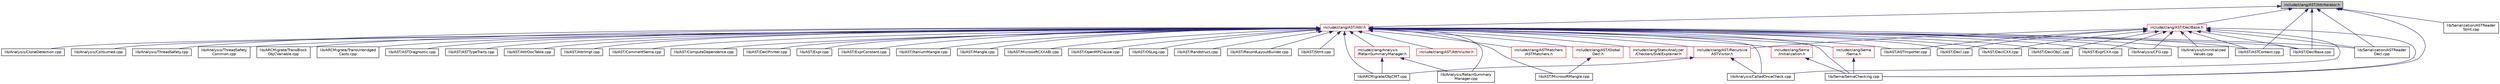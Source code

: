 digraph "include/clang/AST/AttrIterator.h"
{
 // LATEX_PDF_SIZE
  bgcolor="transparent";
  edge [fontname="Helvetica",fontsize="10",labelfontname="Helvetica",labelfontsize="10"];
  node [fontname="Helvetica",fontsize="10",shape=record];
  Node1 [label="include/clang/AST/AttrIterator.h",height=0.2,width=0.4,color="black", fillcolor="grey75", style="filled", fontcolor="black",tooltip=" "];
  Node1 -> Node2 [dir="back",color="midnightblue",fontsize="10",style="solid",fontname="Helvetica"];
  Node2 [label="include/clang/AST/Attr.h",height=0.2,width=0.4,color="red",URL="$Attr_8h.html",tooltip=" "];
  Node2 -> Node3 [dir="back",color="midnightblue",fontsize="10",style="solid",fontname="Helvetica"];
  Node3 [label="include/clang/Analysis\l/RetainSummaryManager.h",height=0.2,width=0.4,color="red",URL="$RetainSummaryManager_8h.html",tooltip=" "];
  Node3 -> Node4 [dir="back",color="midnightblue",fontsize="10",style="solid",fontname="Helvetica"];
  Node4 [label="lib/Analysis/RetainSummary\lManager.cpp",height=0.2,width=0.4,color="black",URL="$RetainSummaryManager_8cpp.html",tooltip=" "];
  Node3 -> Node5 [dir="back",color="midnightblue",fontsize="10",style="solid",fontname="Helvetica"];
  Node5 [label="lib/ARCMigrate/ObjCMT.cpp",height=0.2,width=0.4,color="black",URL="$ObjCMT_8cpp.html",tooltip=" "];
  Node2 -> Node10 [dir="back",color="midnightblue",fontsize="10",style="solid",fontname="Helvetica"];
  Node10 [label="include/clang/AST/AttrVisitor.h",height=0.2,width=0.4,color="red",URL="$AttrVisitor_8h.html",tooltip=" "];
  Node2 -> Node19 [dir="back",color="midnightblue",fontsize="10",style="solid",fontname="Helvetica"];
  Node19 [label="include/clang/AST/Global\lDecl.h",height=0.2,width=0.4,color="red",URL="$GlobalDecl_8h.html",tooltip=" "];
  Node19 -> Node27 [dir="back",color="midnightblue",fontsize="10",style="solid",fontname="Helvetica"];
  Node27 [label="lib/AST/MicrosoftMangle.cpp",height=0.2,width=0.4,color="black",URL="$MicrosoftMangle_8cpp.html",tooltip=" "];
  Node2 -> Node107 [dir="back",color="midnightblue",fontsize="10",style="solid",fontname="Helvetica"];
  Node107 [label="include/clang/AST/Recursive\lASTVisitor.h",height=0.2,width=0.4,color="red",URL="$RecursiveASTVisitor_8h.html",tooltip=" "];
  Node107 -> Node120 [dir="back",color="midnightblue",fontsize="10",style="solid",fontname="Helvetica"];
  Node120 [label="lib/Analysis/CalledOnceCheck.cpp",height=0.2,width=0.4,color="black",URL="$CalledOnceCheck_8cpp.html",tooltip=" "];
  Node107 -> Node5 [dir="back",color="midnightblue",fontsize="10",style="solid",fontname="Helvetica"];
  Node2 -> Node171 [dir="back",color="midnightblue",fontsize="10",style="solid",fontname="Helvetica"];
  Node171 [label="include/clang/ASTMatchers\l/ASTMatchers.h",height=0.2,width=0.4,color="red",URL="$ASTMatchers_8h.html",tooltip=" "];
  Node2 -> Node221 [dir="back",color="midnightblue",fontsize="10",style="solid",fontname="Helvetica"];
  Node221 [label="include/clang/Sema\l/Initialization.h",height=0.2,width=0.4,color="red",URL="$Initialization_8h.html",tooltip=" "];
  Node221 -> Node225 [dir="back",color="midnightblue",fontsize="10",style="solid",fontname="Helvetica"];
  Node225 [label="lib/Sema/SemaChecking.cpp",height=0.2,width=0.4,color="black",URL="$SemaChecking_8cpp.html",tooltip=" "];
  Node2 -> Node237 [dir="back",color="midnightblue",fontsize="10",style="solid",fontname="Helvetica"];
  Node237 [label="include/clang/Sema\l/Sema.h",height=0.2,width=0.4,color="red",URL="$Sema_8h.html",tooltip=" "];
  Node237 -> Node225 [dir="back",color="midnightblue",fontsize="10",style="solid",fontname="Helvetica"];
  Node2 -> Node314 [dir="back",color="midnightblue",fontsize="10",style="solid",fontname="Helvetica"];
  Node314 [label="include/clang/StaticAnalyzer\l/Checkers/SValExplainer.h",height=0.2,width=0.4,color="red",URL="$SValExplainer_8h.html",tooltip=" "];
  Node2 -> Node120 [dir="back",color="midnightblue",fontsize="10",style="solid",fontname="Helvetica"];
  Node2 -> Node316 [dir="back",color="midnightblue",fontsize="10",style="solid",fontname="Helvetica"];
  Node316 [label="lib/Analysis/CFG.cpp",height=0.2,width=0.4,color="black",URL="$CFG_8cpp.html",tooltip=" "];
  Node2 -> Node317 [dir="back",color="midnightblue",fontsize="10",style="solid",fontname="Helvetica"];
  Node317 [label="lib/Analysis/CloneDetection.cpp",height=0.2,width=0.4,color="black",URL="$CloneDetection_8cpp.html",tooltip=" "];
  Node2 -> Node318 [dir="back",color="midnightblue",fontsize="10",style="solid",fontname="Helvetica"];
  Node318 [label="lib/Analysis/Consumed.cpp",height=0.2,width=0.4,color="black",URL="$Consumed_8cpp.html",tooltip=" "];
  Node2 -> Node4 [dir="back",color="midnightblue",fontsize="10",style="solid",fontname="Helvetica"];
  Node2 -> Node319 [dir="back",color="midnightblue",fontsize="10",style="solid",fontname="Helvetica"];
  Node319 [label="lib/Analysis/ThreadSafety.cpp",height=0.2,width=0.4,color="black",URL="$ThreadSafety_8cpp.html",tooltip=" "];
  Node2 -> Node320 [dir="back",color="midnightblue",fontsize="10",style="solid",fontname="Helvetica"];
  Node320 [label="lib/Analysis/ThreadSafety\lCommon.cpp",height=0.2,width=0.4,color="black",URL="$ThreadSafetyCommon_8cpp.html",tooltip=" "];
  Node2 -> Node321 [dir="back",color="midnightblue",fontsize="10",style="solid",fontname="Helvetica"];
  Node321 [label="lib/Analysis/Uninitialized\lValues.cpp",height=0.2,width=0.4,color="black",URL="$UninitializedValues_8cpp.html",tooltip=" "];
  Node2 -> Node5 [dir="back",color="midnightblue",fontsize="10",style="solid",fontname="Helvetica"];
  Node2 -> Node126 [dir="back",color="midnightblue",fontsize="10",style="solid",fontname="Helvetica"];
  Node126 [label="lib/ARCMigrate/TransBlock\lObjCVariable.cpp",height=0.2,width=0.4,color="black",URL="$TransBlockObjCVariable_8cpp.html",tooltip=" "];
  Node2 -> Node134 [dir="back",color="midnightblue",fontsize="10",style="solid",fontname="Helvetica"];
  Node134 [label="lib/ARCMigrate/TransUnbridged\lCasts.cpp",height=0.2,width=0.4,color="black",URL="$TransUnbridgedCasts_8cpp.html",tooltip=" "];
  Node2 -> Node21 [dir="back",color="midnightblue",fontsize="10",style="solid",fontname="Helvetica"];
  Node21 [label="lib/AST/ASTContext.cpp",height=0.2,width=0.4,color="black",URL="$ASTContext_8cpp.html",tooltip=" "];
  Node2 -> Node322 [dir="back",color="midnightblue",fontsize="10",style="solid",fontname="Helvetica"];
  Node322 [label="lib/AST/ASTDiagnostic.cpp",height=0.2,width=0.4,color="black",URL="$ASTDiagnostic_8cpp.html",tooltip=" "];
  Node2 -> Node323 [dir="back",color="midnightblue",fontsize="10",style="solid",fontname="Helvetica"];
  Node323 [label="lib/AST/ASTImporter.cpp",height=0.2,width=0.4,color="black",URL="$ASTImporter_8cpp.html",tooltip=" "];
  Node2 -> Node324 [dir="back",color="midnightblue",fontsize="10",style="solid",fontname="Helvetica"];
  Node324 [label="lib/AST/ASTTypeTraits.cpp",height=0.2,width=0.4,color="black",URL="$ASTTypeTraits_8cpp.html",tooltip=" "];
  Node2 -> Node325 [dir="back",color="midnightblue",fontsize="10",style="solid",fontname="Helvetica"];
  Node325 [label="lib/AST/AttrDocTable.cpp",height=0.2,width=0.4,color="black",URL="$AttrDocTable_8cpp.html",tooltip=" "];
  Node2 -> Node326 [dir="back",color="midnightblue",fontsize="10",style="solid",fontname="Helvetica"];
  Node326 [label="lib/AST/AttrImpl.cpp",height=0.2,width=0.4,color="black",URL="$AttrImpl_8cpp.html",tooltip=" "];
  Node2 -> Node327 [dir="back",color="midnightblue",fontsize="10",style="solid",fontname="Helvetica"];
  Node327 [label="lib/AST/CommentSema.cpp",height=0.2,width=0.4,color="black",URL="$CommentSema_8cpp.html",tooltip=" "];
  Node2 -> Node328 [dir="back",color="midnightblue",fontsize="10",style="solid",fontname="Helvetica"];
  Node328 [label="lib/AST/ComputeDependence.cpp",height=0.2,width=0.4,color="black",URL="$ComputeDependence_8cpp.html",tooltip=" "];
  Node2 -> Node329 [dir="back",color="midnightblue",fontsize="10",style="solid",fontname="Helvetica"];
  Node329 [label="lib/AST/Decl.cpp",height=0.2,width=0.4,color="black",URL="$Decl_8cpp.html",tooltip=" "];
  Node2 -> Node330 [dir="back",color="midnightblue",fontsize="10",style="solid",fontname="Helvetica"];
  Node330 [label="lib/AST/DeclBase.cpp",height=0.2,width=0.4,color="black",URL="$DeclBase_8cpp.html",tooltip=" "];
  Node2 -> Node331 [dir="back",color="midnightblue",fontsize="10",style="solid",fontname="Helvetica"];
  Node331 [label="lib/AST/DeclCXX.cpp",height=0.2,width=0.4,color="black",URL="$DeclCXX_8cpp.html",tooltip=" "];
  Node2 -> Node332 [dir="back",color="midnightblue",fontsize="10",style="solid",fontname="Helvetica"];
  Node332 [label="lib/AST/DeclObjC.cpp",height=0.2,width=0.4,color="black",URL="$DeclObjC_8cpp.html",tooltip=" "];
  Node2 -> Node333 [dir="back",color="midnightblue",fontsize="10",style="solid",fontname="Helvetica"];
  Node333 [label="lib/AST/DeclPrinter.cpp",height=0.2,width=0.4,color="black",URL="$DeclPrinter_8cpp.html",tooltip=" "];
  Node2 -> Node22 [dir="back",color="midnightblue",fontsize="10",style="solid",fontname="Helvetica"];
  Node22 [label="lib/AST/Expr.cpp",height=0.2,width=0.4,color="black",URL="$Expr_8cpp.html",tooltip=" "];
  Node2 -> Node334 [dir="back",color="midnightblue",fontsize="10",style="solid",fontname="Helvetica"];
  Node334 [label="lib/AST/ExprConstant.cpp",height=0.2,width=0.4,color="black",URL="$ExprConstant_8cpp.html",tooltip=" "];
  Node2 -> Node335 [dir="back",color="midnightblue",fontsize="10",style="solid",fontname="Helvetica"];
  Node335 [label="lib/AST/ExprCXX.cpp",height=0.2,width=0.4,color="black",URL="$ExprCXX_8cpp.html",tooltip=" "];
  Node2 -> Node24 [dir="back",color="midnightblue",fontsize="10",style="solid",fontname="Helvetica"];
  Node24 [label="lib/AST/ItaniumMangle.cpp",height=0.2,width=0.4,color="black",URL="$ItaniumMangle_8cpp.html",tooltip=" "];
  Node2 -> Node25 [dir="back",color="midnightblue",fontsize="10",style="solid",fontname="Helvetica"];
  Node25 [label="lib/AST/Mangle.cpp",height=0.2,width=0.4,color="black",URL="$Mangle_8cpp.html",tooltip=" "];
  Node2 -> Node26 [dir="back",color="midnightblue",fontsize="10",style="solid",fontname="Helvetica"];
  Node26 [label="lib/AST/MicrosoftCXXABI.cpp",height=0.2,width=0.4,color="black",URL="$AST_2MicrosoftCXXABI_8cpp.html",tooltip=" "];
  Node2 -> Node27 [dir="back",color="midnightblue",fontsize="10",style="solid",fontname="Helvetica"];
  Node2 -> Node336 [dir="back",color="midnightblue",fontsize="10",style="solid",fontname="Helvetica"];
  Node336 [label="lib/AST/OpenMPClause.cpp",height=0.2,width=0.4,color="black",URL="$OpenMPClause_8cpp.html",tooltip=" "];
  Node2 -> Node337 [dir="back",color="midnightblue",fontsize="10",style="solid",fontname="Helvetica"];
  Node337 [label="lib/AST/OSLog.cpp",height=0.2,width=0.4,color="black",URL="$OSLog_8cpp.html",tooltip=" "];
  Node2 -> Node338 [dir="back",color="midnightblue",fontsize="10",style="solid",fontname="Helvetica"];
  Node338 [label="lib/AST/Randstruct.cpp",height=0.2,width=0.4,color="black",URL="$Randstruct_8cpp.html",tooltip=" "];
  Node2 -> Node94 [dir="back",color="midnightblue",fontsize="10",style="solid",fontname="Helvetica"];
  Node94 [label="lib/AST/RecordLayoutBuilder.cpp",height=0.2,width=0.4,color="black",URL="$RecordLayoutBuilder_8cpp.html",tooltip=" "];
  Node2 -> Node339 [dir="back",color="midnightblue",fontsize="10",style="solid",fontname="Helvetica"];
  Node339 [label="lib/AST/Stmt.cpp",height=0.2,width=0.4,color="black",URL="$Stmt_8cpp.html",tooltip=" "];
  Node2 -> Node225 [dir="back",color="midnightblue",fontsize="10",style="solid",fontname="Helvetica"];
  Node2 -> Node283 [dir="back",color="midnightblue",fontsize="10",style="solid",fontname="Helvetica"];
  Node283 [label="lib/Serialization/ASTReader\lDecl.cpp",height=0.2,width=0.4,color="black",URL="$ASTReaderDecl_8cpp.html",tooltip=" "];
  Node1 -> Node370 [dir="back",color="midnightblue",fontsize="10",style="solid",fontname="Helvetica"];
  Node370 [label="include/clang/AST/DeclBase.h",height=0.2,width=0.4,color="red",URL="$DeclBase_8h.html",tooltip=" "];
  Node370 -> Node107 [dir="back",color="midnightblue",fontsize="10",style="solid",fontname="Helvetica"];
  Node370 -> Node120 [dir="back",color="midnightblue",fontsize="10",style="solid",fontname="Helvetica"];
  Node370 -> Node316 [dir="back",color="midnightblue",fontsize="10",style="solid",fontname="Helvetica"];
  Node370 -> Node321 [dir="back",color="midnightblue",fontsize="10",style="solid",fontname="Helvetica"];
  Node370 -> Node21 [dir="back",color="midnightblue",fontsize="10",style="solid",fontname="Helvetica"];
  Node370 -> Node323 [dir="back",color="midnightblue",fontsize="10",style="solid",fontname="Helvetica"];
  Node370 -> Node329 [dir="back",color="midnightblue",fontsize="10",style="solid",fontname="Helvetica"];
  Node370 -> Node330 [dir="back",color="midnightblue",fontsize="10",style="solid",fontname="Helvetica"];
  Node370 -> Node331 [dir="back",color="midnightblue",fontsize="10",style="solid",fontname="Helvetica"];
  Node370 -> Node332 [dir="back",color="midnightblue",fontsize="10",style="solid",fontname="Helvetica"];
  Node370 -> Node335 [dir="back",color="midnightblue",fontsize="10",style="solid",fontname="Helvetica"];
  Node370 -> Node225 [dir="back",color="midnightblue",fontsize="10",style="solid",fontname="Helvetica"];
  Node370 -> Node283 [dir="back",color="midnightblue",fontsize="10",style="solid",fontname="Helvetica"];
  Node1 -> Node21 [dir="back",color="midnightblue",fontsize="10",style="solid",fontname="Helvetica"];
  Node1 -> Node330 [dir="back",color="midnightblue",fontsize="10",style="solid",fontname="Helvetica"];
  Node1 -> Node225 [dir="back",color="midnightblue",fontsize="10",style="solid",fontname="Helvetica"];
  Node1 -> Node283 [dir="back",color="midnightblue",fontsize="10",style="solid",fontname="Helvetica"];
  Node1 -> Node284 [dir="back",color="midnightblue",fontsize="10",style="solid",fontname="Helvetica"];
  Node284 [label="lib/Serialization/ASTReader\lStmt.cpp",height=0.2,width=0.4,color="black",URL="$ASTReaderStmt_8cpp.html",tooltip=" "];
}
